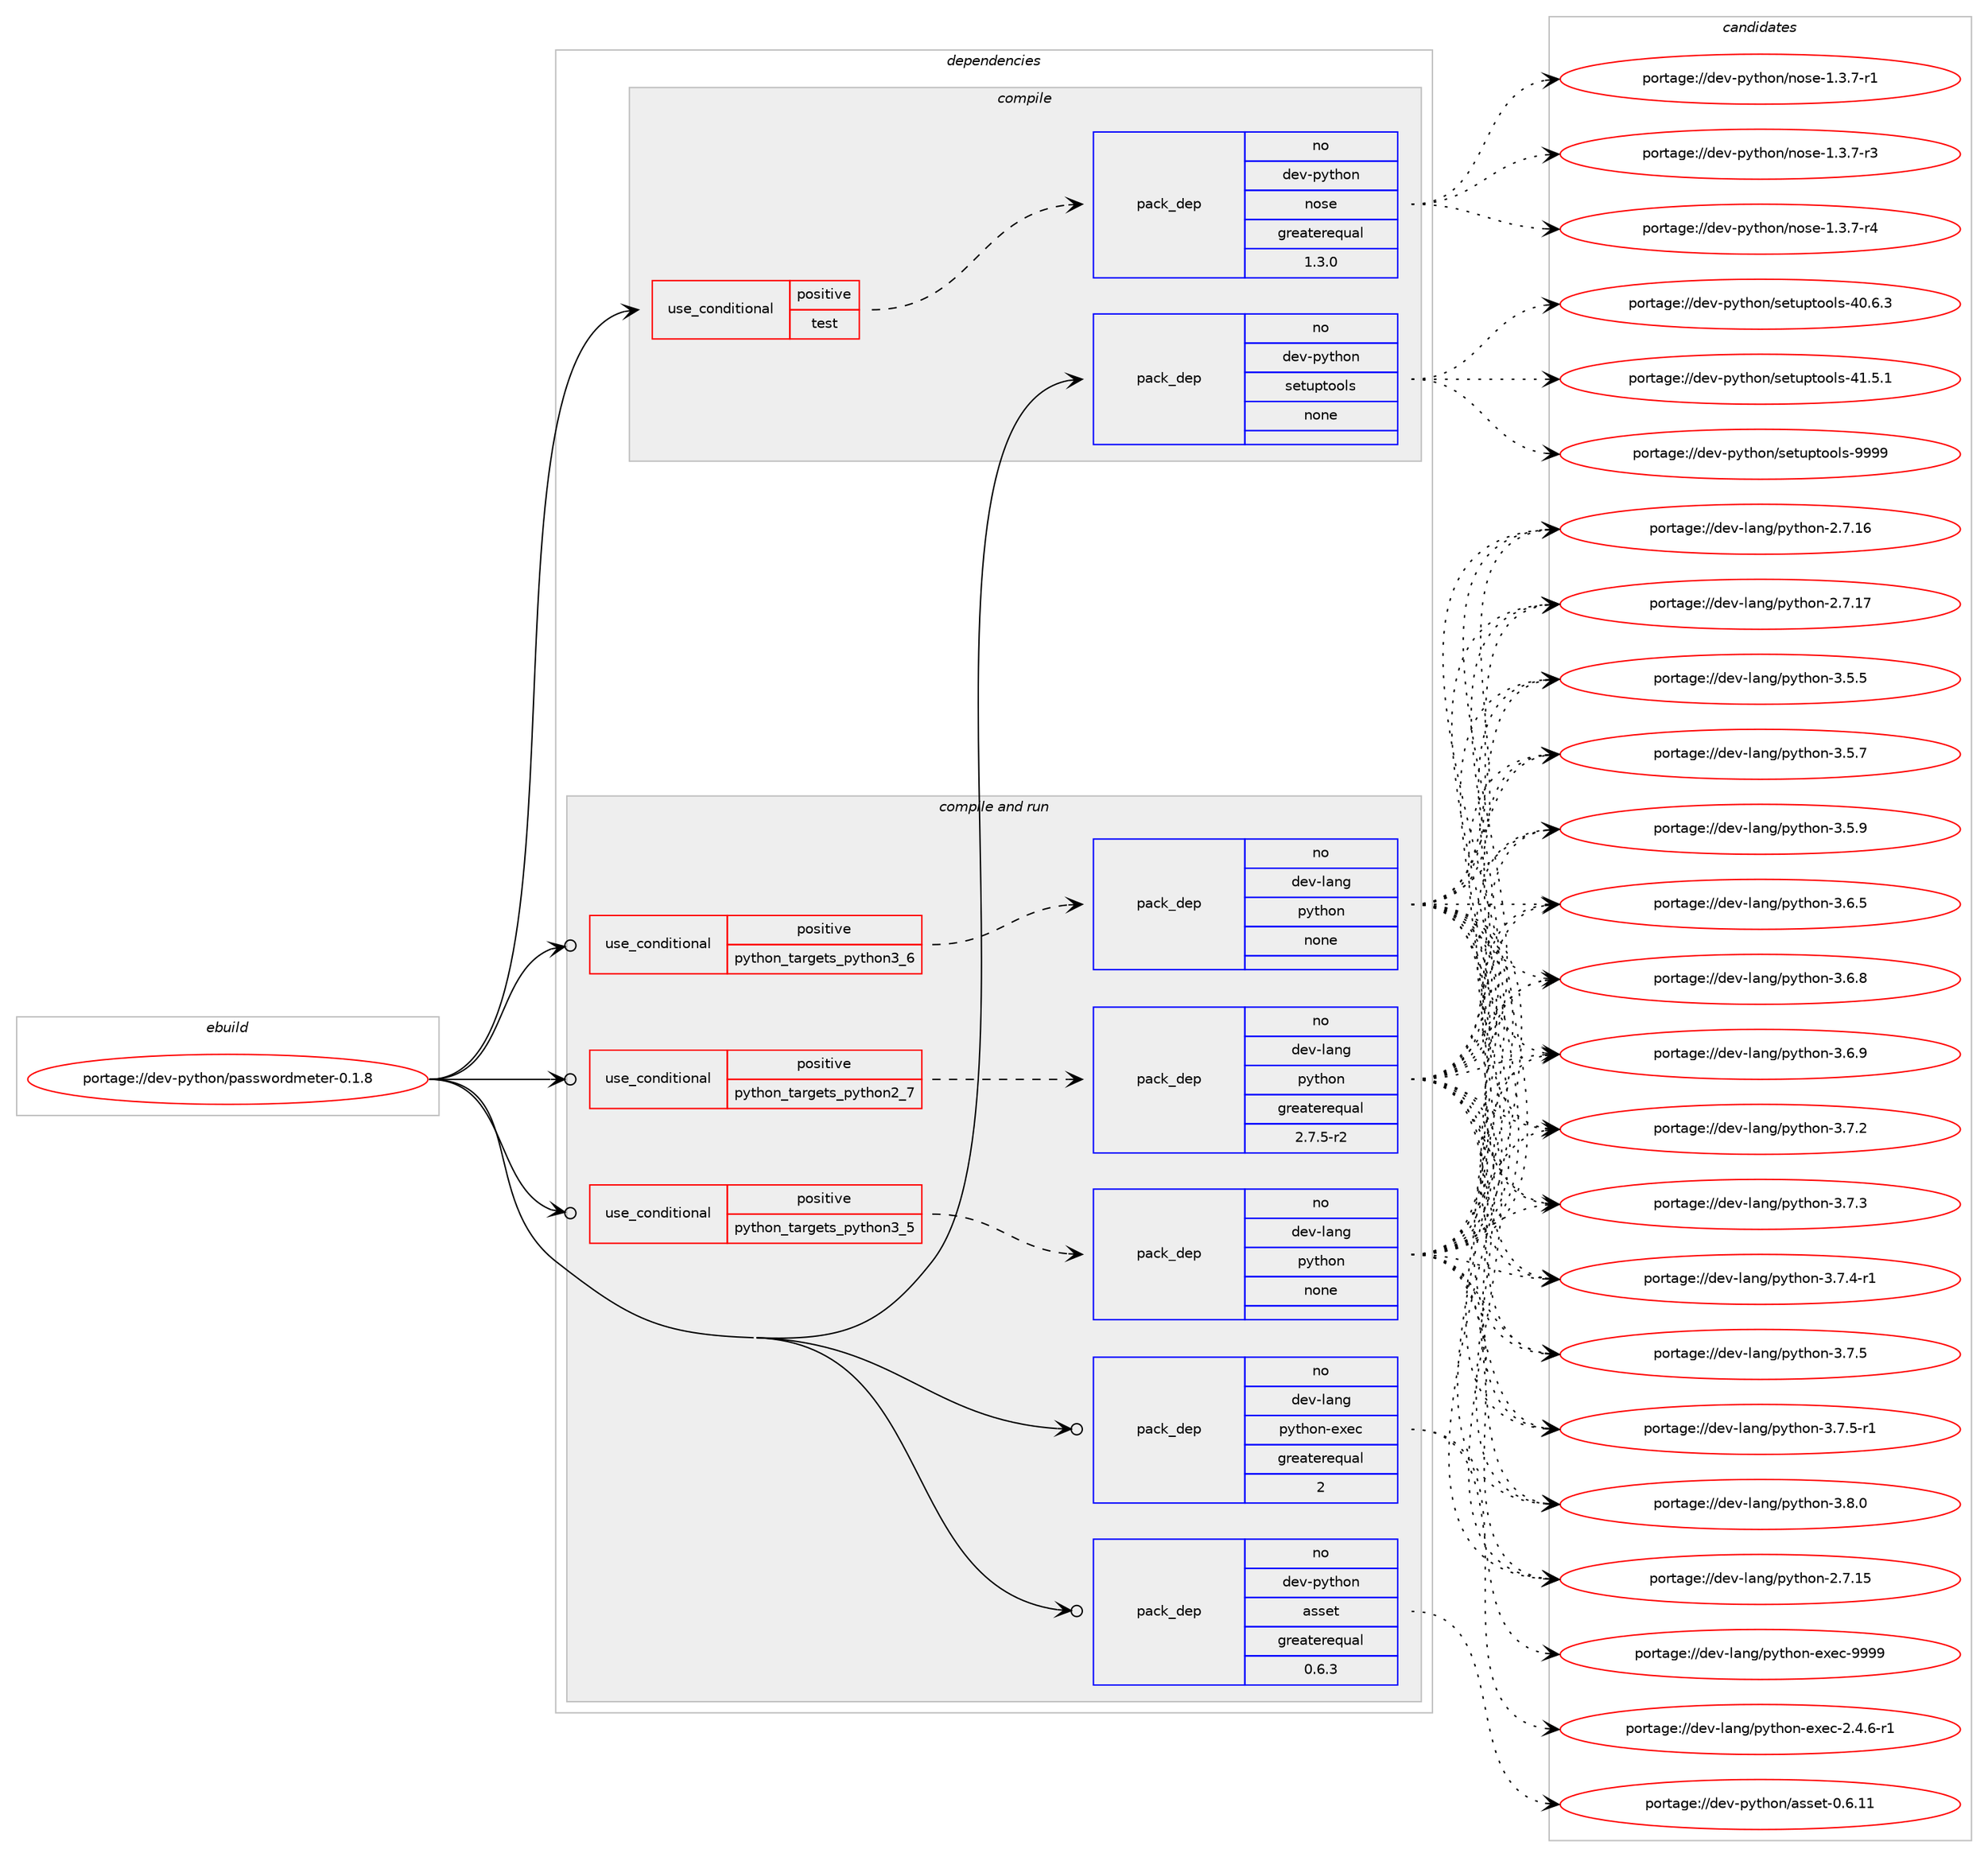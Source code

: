 digraph prolog {

# *************
# Graph options
# *************

newrank=true;
concentrate=true;
compound=true;
graph [rankdir=LR,fontname=Helvetica,fontsize=10,ranksep=1.5];#, ranksep=2.5, nodesep=0.2];
edge  [arrowhead=vee];
node  [fontname=Helvetica,fontsize=10];

# **********
# The ebuild
# **********

subgraph cluster_leftcol {
color=gray;
rank=same;
label=<<i>ebuild</i>>;
id [label="portage://dev-python/passwordmeter-0.1.8", color=red, width=4, href="../dev-python/passwordmeter-0.1.8.svg"];
}

# ****************
# The dependencies
# ****************

subgraph cluster_midcol {
color=gray;
label=<<i>dependencies</i>>;
subgraph cluster_compile {
fillcolor="#eeeeee";
style=filled;
label=<<i>compile</i>>;
subgraph cond33406 {
dependency155750 [label=<<TABLE BORDER="0" CELLBORDER="1" CELLSPACING="0" CELLPADDING="4"><TR><TD ROWSPAN="3" CELLPADDING="10">use_conditional</TD></TR><TR><TD>positive</TD></TR><TR><TD>test</TD></TR></TABLE>>, shape=none, color=red];
subgraph pack118985 {
dependency155751 [label=<<TABLE BORDER="0" CELLBORDER="1" CELLSPACING="0" CELLPADDING="4" WIDTH="220"><TR><TD ROWSPAN="6" CELLPADDING="30">pack_dep</TD></TR><TR><TD WIDTH="110">no</TD></TR><TR><TD>dev-python</TD></TR><TR><TD>nose</TD></TR><TR><TD>greaterequal</TD></TR><TR><TD>1.3.0</TD></TR></TABLE>>, shape=none, color=blue];
}
dependency155750:e -> dependency155751:w [weight=20,style="dashed",arrowhead="vee"];
}
id:e -> dependency155750:w [weight=20,style="solid",arrowhead="vee"];
subgraph pack118986 {
dependency155752 [label=<<TABLE BORDER="0" CELLBORDER="1" CELLSPACING="0" CELLPADDING="4" WIDTH="220"><TR><TD ROWSPAN="6" CELLPADDING="30">pack_dep</TD></TR><TR><TD WIDTH="110">no</TD></TR><TR><TD>dev-python</TD></TR><TR><TD>setuptools</TD></TR><TR><TD>none</TD></TR><TR><TD></TD></TR></TABLE>>, shape=none, color=blue];
}
id:e -> dependency155752:w [weight=20,style="solid",arrowhead="vee"];
}
subgraph cluster_compileandrun {
fillcolor="#eeeeee";
style=filled;
label=<<i>compile and run</i>>;
subgraph cond33407 {
dependency155753 [label=<<TABLE BORDER="0" CELLBORDER="1" CELLSPACING="0" CELLPADDING="4"><TR><TD ROWSPAN="3" CELLPADDING="10">use_conditional</TD></TR><TR><TD>positive</TD></TR><TR><TD>python_targets_python2_7</TD></TR></TABLE>>, shape=none, color=red];
subgraph pack118987 {
dependency155754 [label=<<TABLE BORDER="0" CELLBORDER="1" CELLSPACING="0" CELLPADDING="4" WIDTH="220"><TR><TD ROWSPAN="6" CELLPADDING="30">pack_dep</TD></TR><TR><TD WIDTH="110">no</TD></TR><TR><TD>dev-lang</TD></TR><TR><TD>python</TD></TR><TR><TD>greaterequal</TD></TR><TR><TD>2.7.5-r2</TD></TR></TABLE>>, shape=none, color=blue];
}
dependency155753:e -> dependency155754:w [weight=20,style="dashed",arrowhead="vee"];
}
id:e -> dependency155753:w [weight=20,style="solid",arrowhead="odotvee"];
subgraph cond33408 {
dependency155755 [label=<<TABLE BORDER="0" CELLBORDER="1" CELLSPACING="0" CELLPADDING="4"><TR><TD ROWSPAN="3" CELLPADDING="10">use_conditional</TD></TR><TR><TD>positive</TD></TR><TR><TD>python_targets_python3_5</TD></TR></TABLE>>, shape=none, color=red];
subgraph pack118988 {
dependency155756 [label=<<TABLE BORDER="0" CELLBORDER="1" CELLSPACING="0" CELLPADDING="4" WIDTH="220"><TR><TD ROWSPAN="6" CELLPADDING="30">pack_dep</TD></TR><TR><TD WIDTH="110">no</TD></TR><TR><TD>dev-lang</TD></TR><TR><TD>python</TD></TR><TR><TD>none</TD></TR><TR><TD></TD></TR></TABLE>>, shape=none, color=blue];
}
dependency155755:e -> dependency155756:w [weight=20,style="dashed",arrowhead="vee"];
}
id:e -> dependency155755:w [weight=20,style="solid",arrowhead="odotvee"];
subgraph cond33409 {
dependency155757 [label=<<TABLE BORDER="0" CELLBORDER="1" CELLSPACING="0" CELLPADDING="4"><TR><TD ROWSPAN="3" CELLPADDING="10">use_conditional</TD></TR><TR><TD>positive</TD></TR><TR><TD>python_targets_python3_6</TD></TR></TABLE>>, shape=none, color=red];
subgraph pack118989 {
dependency155758 [label=<<TABLE BORDER="0" CELLBORDER="1" CELLSPACING="0" CELLPADDING="4" WIDTH="220"><TR><TD ROWSPAN="6" CELLPADDING="30">pack_dep</TD></TR><TR><TD WIDTH="110">no</TD></TR><TR><TD>dev-lang</TD></TR><TR><TD>python</TD></TR><TR><TD>none</TD></TR><TR><TD></TD></TR></TABLE>>, shape=none, color=blue];
}
dependency155757:e -> dependency155758:w [weight=20,style="dashed",arrowhead="vee"];
}
id:e -> dependency155757:w [weight=20,style="solid",arrowhead="odotvee"];
subgraph pack118990 {
dependency155759 [label=<<TABLE BORDER="0" CELLBORDER="1" CELLSPACING="0" CELLPADDING="4" WIDTH="220"><TR><TD ROWSPAN="6" CELLPADDING="30">pack_dep</TD></TR><TR><TD WIDTH="110">no</TD></TR><TR><TD>dev-lang</TD></TR><TR><TD>python-exec</TD></TR><TR><TD>greaterequal</TD></TR><TR><TD>2</TD></TR></TABLE>>, shape=none, color=blue];
}
id:e -> dependency155759:w [weight=20,style="solid",arrowhead="odotvee"];
subgraph pack118991 {
dependency155760 [label=<<TABLE BORDER="0" CELLBORDER="1" CELLSPACING="0" CELLPADDING="4" WIDTH="220"><TR><TD ROWSPAN="6" CELLPADDING="30">pack_dep</TD></TR><TR><TD WIDTH="110">no</TD></TR><TR><TD>dev-python</TD></TR><TR><TD>asset</TD></TR><TR><TD>greaterequal</TD></TR><TR><TD>0.6.3</TD></TR></TABLE>>, shape=none, color=blue];
}
id:e -> dependency155760:w [weight=20,style="solid",arrowhead="odotvee"];
}
subgraph cluster_run {
fillcolor="#eeeeee";
style=filled;
label=<<i>run</i>>;
}
}

# **************
# The candidates
# **************

subgraph cluster_choices {
rank=same;
color=gray;
label=<<i>candidates</i>>;

subgraph choice118985 {
color=black;
nodesep=1;
choiceportage10010111845112121116104111110471101111151014549465146554511449 [label="portage://dev-python/nose-1.3.7-r1", color=red, width=4,href="../dev-python/nose-1.3.7-r1.svg"];
choiceportage10010111845112121116104111110471101111151014549465146554511451 [label="portage://dev-python/nose-1.3.7-r3", color=red, width=4,href="../dev-python/nose-1.3.7-r3.svg"];
choiceportage10010111845112121116104111110471101111151014549465146554511452 [label="portage://dev-python/nose-1.3.7-r4", color=red, width=4,href="../dev-python/nose-1.3.7-r4.svg"];
dependency155751:e -> choiceportage10010111845112121116104111110471101111151014549465146554511449:w [style=dotted,weight="100"];
dependency155751:e -> choiceportage10010111845112121116104111110471101111151014549465146554511451:w [style=dotted,weight="100"];
dependency155751:e -> choiceportage10010111845112121116104111110471101111151014549465146554511452:w [style=dotted,weight="100"];
}
subgraph choice118986 {
color=black;
nodesep=1;
choiceportage100101118451121211161041111104711510111611711211611111110811545524846544651 [label="portage://dev-python/setuptools-40.6.3", color=red, width=4,href="../dev-python/setuptools-40.6.3.svg"];
choiceportage100101118451121211161041111104711510111611711211611111110811545524946534649 [label="portage://dev-python/setuptools-41.5.1", color=red, width=4,href="../dev-python/setuptools-41.5.1.svg"];
choiceportage10010111845112121116104111110471151011161171121161111111081154557575757 [label="portage://dev-python/setuptools-9999", color=red, width=4,href="../dev-python/setuptools-9999.svg"];
dependency155752:e -> choiceportage100101118451121211161041111104711510111611711211611111110811545524846544651:w [style=dotted,weight="100"];
dependency155752:e -> choiceportage100101118451121211161041111104711510111611711211611111110811545524946534649:w [style=dotted,weight="100"];
dependency155752:e -> choiceportage10010111845112121116104111110471151011161171121161111111081154557575757:w [style=dotted,weight="100"];
}
subgraph choice118987 {
color=black;
nodesep=1;
choiceportage10010111845108971101034711212111610411111045504655464953 [label="portage://dev-lang/python-2.7.15", color=red, width=4,href="../dev-lang/python-2.7.15.svg"];
choiceportage10010111845108971101034711212111610411111045504655464954 [label="portage://dev-lang/python-2.7.16", color=red, width=4,href="../dev-lang/python-2.7.16.svg"];
choiceportage10010111845108971101034711212111610411111045504655464955 [label="portage://dev-lang/python-2.7.17", color=red, width=4,href="../dev-lang/python-2.7.17.svg"];
choiceportage100101118451089711010347112121116104111110455146534653 [label="portage://dev-lang/python-3.5.5", color=red, width=4,href="../dev-lang/python-3.5.5.svg"];
choiceportage100101118451089711010347112121116104111110455146534655 [label="portage://dev-lang/python-3.5.7", color=red, width=4,href="../dev-lang/python-3.5.7.svg"];
choiceportage100101118451089711010347112121116104111110455146534657 [label="portage://dev-lang/python-3.5.9", color=red, width=4,href="../dev-lang/python-3.5.9.svg"];
choiceportage100101118451089711010347112121116104111110455146544653 [label="portage://dev-lang/python-3.6.5", color=red, width=4,href="../dev-lang/python-3.6.5.svg"];
choiceportage100101118451089711010347112121116104111110455146544656 [label="portage://dev-lang/python-3.6.8", color=red, width=4,href="../dev-lang/python-3.6.8.svg"];
choiceportage100101118451089711010347112121116104111110455146544657 [label="portage://dev-lang/python-3.6.9", color=red, width=4,href="../dev-lang/python-3.6.9.svg"];
choiceportage100101118451089711010347112121116104111110455146554650 [label="portage://dev-lang/python-3.7.2", color=red, width=4,href="../dev-lang/python-3.7.2.svg"];
choiceportage100101118451089711010347112121116104111110455146554651 [label="portage://dev-lang/python-3.7.3", color=red, width=4,href="../dev-lang/python-3.7.3.svg"];
choiceportage1001011184510897110103471121211161041111104551465546524511449 [label="portage://dev-lang/python-3.7.4-r1", color=red, width=4,href="../dev-lang/python-3.7.4-r1.svg"];
choiceportage100101118451089711010347112121116104111110455146554653 [label="portage://dev-lang/python-3.7.5", color=red, width=4,href="../dev-lang/python-3.7.5.svg"];
choiceportage1001011184510897110103471121211161041111104551465546534511449 [label="portage://dev-lang/python-3.7.5-r1", color=red, width=4,href="../dev-lang/python-3.7.5-r1.svg"];
choiceportage100101118451089711010347112121116104111110455146564648 [label="portage://dev-lang/python-3.8.0", color=red, width=4,href="../dev-lang/python-3.8.0.svg"];
dependency155754:e -> choiceportage10010111845108971101034711212111610411111045504655464953:w [style=dotted,weight="100"];
dependency155754:e -> choiceportage10010111845108971101034711212111610411111045504655464954:w [style=dotted,weight="100"];
dependency155754:e -> choiceportage10010111845108971101034711212111610411111045504655464955:w [style=dotted,weight="100"];
dependency155754:e -> choiceportage100101118451089711010347112121116104111110455146534653:w [style=dotted,weight="100"];
dependency155754:e -> choiceportage100101118451089711010347112121116104111110455146534655:w [style=dotted,weight="100"];
dependency155754:e -> choiceportage100101118451089711010347112121116104111110455146534657:w [style=dotted,weight="100"];
dependency155754:e -> choiceportage100101118451089711010347112121116104111110455146544653:w [style=dotted,weight="100"];
dependency155754:e -> choiceportage100101118451089711010347112121116104111110455146544656:w [style=dotted,weight="100"];
dependency155754:e -> choiceportage100101118451089711010347112121116104111110455146544657:w [style=dotted,weight="100"];
dependency155754:e -> choiceportage100101118451089711010347112121116104111110455146554650:w [style=dotted,weight="100"];
dependency155754:e -> choiceportage100101118451089711010347112121116104111110455146554651:w [style=dotted,weight="100"];
dependency155754:e -> choiceportage1001011184510897110103471121211161041111104551465546524511449:w [style=dotted,weight="100"];
dependency155754:e -> choiceportage100101118451089711010347112121116104111110455146554653:w [style=dotted,weight="100"];
dependency155754:e -> choiceportage1001011184510897110103471121211161041111104551465546534511449:w [style=dotted,weight="100"];
dependency155754:e -> choiceportage100101118451089711010347112121116104111110455146564648:w [style=dotted,weight="100"];
}
subgraph choice118988 {
color=black;
nodesep=1;
choiceportage10010111845108971101034711212111610411111045504655464953 [label="portage://dev-lang/python-2.7.15", color=red, width=4,href="../dev-lang/python-2.7.15.svg"];
choiceportage10010111845108971101034711212111610411111045504655464954 [label="portage://dev-lang/python-2.7.16", color=red, width=4,href="../dev-lang/python-2.7.16.svg"];
choiceportage10010111845108971101034711212111610411111045504655464955 [label="portage://dev-lang/python-2.7.17", color=red, width=4,href="../dev-lang/python-2.7.17.svg"];
choiceportage100101118451089711010347112121116104111110455146534653 [label="portage://dev-lang/python-3.5.5", color=red, width=4,href="../dev-lang/python-3.5.5.svg"];
choiceportage100101118451089711010347112121116104111110455146534655 [label="portage://dev-lang/python-3.5.7", color=red, width=4,href="../dev-lang/python-3.5.7.svg"];
choiceportage100101118451089711010347112121116104111110455146534657 [label="portage://dev-lang/python-3.5.9", color=red, width=4,href="../dev-lang/python-3.5.9.svg"];
choiceportage100101118451089711010347112121116104111110455146544653 [label="portage://dev-lang/python-3.6.5", color=red, width=4,href="../dev-lang/python-3.6.5.svg"];
choiceportage100101118451089711010347112121116104111110455146544656 [label="portage://dev-lang/python-3.6.8", color=red, width=4,href="../dev-lang/python-3.6.8.svg"];
choiceportage100101118451089711010347112121116104111110455146544657 [label="portage://dev-lang/python-3.6.9", color=red, width=4,href="../dev-lang/python-3.6.9.svg"];
choiceportage100101118451089711010347112121116104111110455146554650 [label="portage://dev-lang/python-3.7.2", color=red, width=4,href="../dev-lang/python-3.7.2.svg"];
choiceportage100101118451089711010347112121116104111110455146554651 [label="portage://dev-lang/python-3.7.3", color=red, width=4,href="../dev-lang/python-3.7.3.svg"];
choiceportage1001011184510897110103471121211161041111104551465546524511449 [label="portage://dev-lang/python-3.7.4-r1", color=red, width=4,href="../dev-lang/python-3.7.4-r1.svg"];
choiceportage100101118451089711010347112121116104111110455146554653 [label="portage://dev-lang/python-3.7.5", color=red, width=4,href="../dev-lang/python-3.7.5.svg"];
choiceportage1001011184510897110103471121211161041111104551465546534511449 [label="portage://dev-lang/python-3.7.5-r1", color=red, width=4,href="../dev-lang/python-3.7.5-r1.svg"];
choiceportage100101118451089711010347112121116104111110455146564648 [label="portage://dev-lang/python-3.8.0", color=red, width=4,href="../dev-lang/python-3.8.0.svg"];
dependency155756:e -> choiceportage10010111845108971101034711212111610411111045504655464953:w [style=dotted,weight="100"];
dependency155756:e -> choiceportage10010111845108971101034711212111610411111045504655464954:w [style=dotted,weight="100"];
dependency155756:e -> choiceportage10010111845108971101034711212111610411111045504655464955:w [style=dotted,weight="100"];
dependency155756:e -> choiceportage100101118451089711010347112121116104111110455146534653:w [style=dotted,weight="100"];
dependency155756:e -> choiceportage100101118451089711010347112121116104111110455146534655:w [style=dotted,weight="100"];
dependency155756:e -> choiceportage100101118451089711010347112121116104111110455146534657:w [style=dotted,weight="100"];
dependency155756:e -> choiceportage100101118451089711010347112121116104111110455146544653:w [style=dotted,weight="100"];
dependency155756:e -> choiceportage100101118451089711010347112121116104111110455146544656:w [style=dotted,weight="100"];
dependency155756:e -> choiceportage100101118451089711010347112121116104111110455146544657:w [style=dotted,weight="100"];
dependency155756:e -> choiceportage100101118451089711010347112121116104111110455146554650:w [style=dotted,weight="100"];
dependency155756:e -> choiceportage100101118451089711010347112121116104111110455146554651:w [style=dotted,weight="100"];
dependency155756:e -> choiceportage1001011184510897110103471121211161041111104551465546524511449:w [style=dotted,weight="100"];
dependency155756:e -> choiceportage100101118451089711010347112121116104111110455146554653:w [style=dotted,weight="100"];
dependency155756:e -> choiceportage1001011184510897110103471121211161041111104551465546534511449:w [style=dotted,weight="100"];
dependency155756:e -> choiceportage100101118451089711010347112121116104111110455146564648:w [style=dotted,weight="100"];
}
subgraph choice118989 {
color=black;
nodesep=1;
choiceportage10010111845108971101034711212111610411111045504655464953 [label="portage://dev-lang/python-2.7.15", color=red, width=4,href="../dev-lang/python-2.7.15.svg"];
choiceportage10010111845108971101034711212111610411111045504655464954 [label="portage://dev-lang/python-2.7.16", color=red, width=4,href="../dev-lang/python-2.7.16.svg"];
choiceportage10010111845108971101034711212111610411111045504655464955 [label="portage://dev-lang/python-2.7.17", color=red, width=4,href="../dev-lang/python-2.7.17.svg"];
choiceportage100101118451089711010347112121116104111110455146534653 [label="portage://dev-lang/python-3.5.5", color=red, width=4,href="../dev-lang/python-3.5.5.svg"];
choiceportage100101118451089711010347112121116104111110455146534655 [label="portage://dev-lang/python-3.5.7", color=red, width=4,href="../dev-lang/python-3.5.7.svg"];
choiceportage100101118451089711010347112121116104111110455146534657 [label="portage://dev-lang/python-3.5.9", color=red, width=4,href="../dev-lang/python-3.5.9.svg"];
choiceportage100101118451089711010347112121116104111110455146544653 [label="portage://dev-lang/python-3.6.5", color=red, width=4,href="../dev-lang/python-3.6.5.svg"];
choiceportage100101118451089711010347112121116104111110455146544656 [label="portage://dev-lang/python-3.6.8", color=red, width=4,href="../dev-lang/python-3.6.8.svg"];
choiceportage100101118451089711010347112121116104111110455146544657 [label="portage://dev-lang/python-3.6.9", color=red, width=4,href="../dev-lang/python-3.6.9.svg"];
choiceportage100101118451089711010347112121116104111110455146554650 [label="portage://dev-lang/python-3.7.2", color=red, width=4,href="../dev-lang/python-3.7.2.svg"];
choiceportage100101118451089711010347112121116104111110455146554651 [label="portage://dev-lang/python-3.7.3", color=red, width=4,href="../dev-lang/python-3.7.3.svg"];
choiceportage1001011184510897110103471121211161041111104551465546524511449 [label="portage://dev-lang/python-3.7.4-r1", color=red, width=4,href="../dev-lang/python-3.7.4-r1.svg"];
choiceportage100101118451089711010347112121116104111110455146554653 [label="portage://dev-lang/python-3.7.5", color=red, width=4,href="../dev-lang/python-3.7.5.svg"];
choiceportage1001011184510897110103471121211161041111104551465546534511449 [label="portage://dev-lang/python-3.7.5-r1", color=red, width=4,href="../dev-lang/python-3.7.5-r1.svg"];
choiceportage100101118451089711010347112121116104111110455146564648 [label="portage://dev-lang/python-3.8.0", color=red, width=4,href="../dev-lang/python-3.8.0.svg"];
dependency155758:e -> choiceportage10010111845108971101034711212111610411111045504655464953:w [style=dotted,weight="100"];
dependency155758:e -> choiceportage10010111845108971101034711212111610411111045504655464954:w [style=dotted,weight="100"];
dependency155758:e -> choiceportage10010111845108971101034711212111610411111045504655464955:w [style=dotted,weight="100"];
dependency155758:e -> choiceportage100101118451089711010347112121116104111110455146534653:w [style=dotted,weight="100"];
dependency155758:e -> choiceportage100101118451089711010347112121116104111110455146534655:w [style=dotted,weight="100"];
dependency155758:e -> choiceportage100101118451089711010347112121116104111110455146534657:w [style=dotted,weight="100"];
dependency155758:e -> choiceportage100101118451089711010347112121116104111110455146544653:w [style=dotted,weight="100"];
dependency155758:e -> choiceportage100101118451089711010347112121116104111110455146544656:w [style=dotted,weight="100"];
dependency155758:e -> choiceportage100101118451089711010347112121116104111110455146544657:w [style=dotted,weight="100"];
dependency155758:e -> choiceportage100101118451089711010347112121116104111110455146554650:w [style=dotted,weight="100"];
dependency155758:e -> choiceportage100101118451089711010347112121116104111110455146554651:w [style=dotted,weight="100"];
dependency155758:e -> choiceportage1001011184510897110103471121211161041111104551465546524511449:w [style=dotted,weight="100"];
dependency155758:e -> choiceportage100101118451089711010347112121116104111110455146554653:w [style=dotted,weight="100"];
dependency155758:e -> choiceportage1001011184510897110103471121211161041111104551465546534511449:w [style=dotted,weight="100"];
dependency155758:e -> choiceportage100101118451089711010347112121116104111110455146564648:w [style=dotted,weight="100"];
}
subgraph choice118990 {
color=black;
nodesep=1;
choiceportage10010111845108971101034711212111610411111045101120101994550465246544511449 [label="portage://dev-lang/python-exec-2.4.6-r1", color=red, width=4,href="../dev-lang/python-exec-2.4.6-r1.svg"];
choiceportage10010111845108971101034711212111610411111045101120101994557575757 [label="portage://dev-lang/python-exec-9999", color=red, width=4,href="../dev-lang/python-exec-9999.svg"];
dependency155759:e -> choiceportage10010111845108971101034711212111610411111045101120101994550465246544511449:w [style=dotted,weight="100"];
dependency155759:e -> choiceportage10010111845108971101034711212111610411111045101120101994557575757:w [style=dotted,weight="100"];
}
subgraph choice118991 {
color=black;
nodesep=1;
choiceportage10010111845112121116104111110479711511510111645484654464949 [label="portage://dev-python/asset-0.6.11", color=red, width=4,href="../dev-python/asset-0.6.11.svg"];
dependency155760:e -> choiceportage10010111845112121116104111110479711511510111645484654464949:w [style=dotted,weight="100"];
}
}

}
